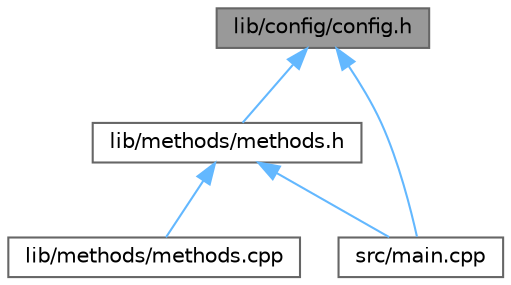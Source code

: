 digraph "lib/config/config.h"
{
 // LATEX_PDF_SIZE
  bgcolor="transparent";
  edge [fontname=Helvetica,fontsize=10,labelfontname=Helvetica,labelfontsize=10];
  node [fontname=Helvetica,fontsize=10,shape=box,height=0.2,width=0.4];
  Node1 [id="Node000001",label="lib/config/config.h",height=0.2,width=0.4,color="gray40", fillcolor="grey60", style="filled", fontcolor="black",tooltip="Configuration and pin definitions for TFT display, touch, sensors, and layout."];
  Node1 -> Node2 [id="edge1_Node000001_Node000002",dir="back",color="steelblue1",style="solid",tooltip=" "];
  Node2 [id="Node000002",label="lib/methods/methods.h",height=0.2,width=0.4,color="grey40", fillcolor="white", style="filled",URL="$methods_8h.html",tooltip=" "];
  Node2 -> Node3 [id="edge2_Node000002_Node000003",dir="back",color="steelblue1",style="solid",tooltip=" "];
  Node3 [id="Node000003",label="lib/methods/methods.cpp",height=0.2,width=0.4,color="grey40", fillcolor="white", style="filled",URL="$methods_8cpp.html",tooltip=" "];
  Node2 -> Node4 [id="edge3_Node000002_Node000004",dir="back",color="steelblue1",style="solid",tooltip=" "];
  Node4 [id="Node000004",label="src/main.cpp",height=0.2,width=0.4,color="grey40", fillcolor="white", style="filled",URL="$main_8cpp.html",tooltip="Main file for the environmental sensor dashboard."];
  Node1 -> Node4 [id="edge4_Node000001_Node000004",dir="back",color="steelblue1",style="solid",tooltip=" "];
}
